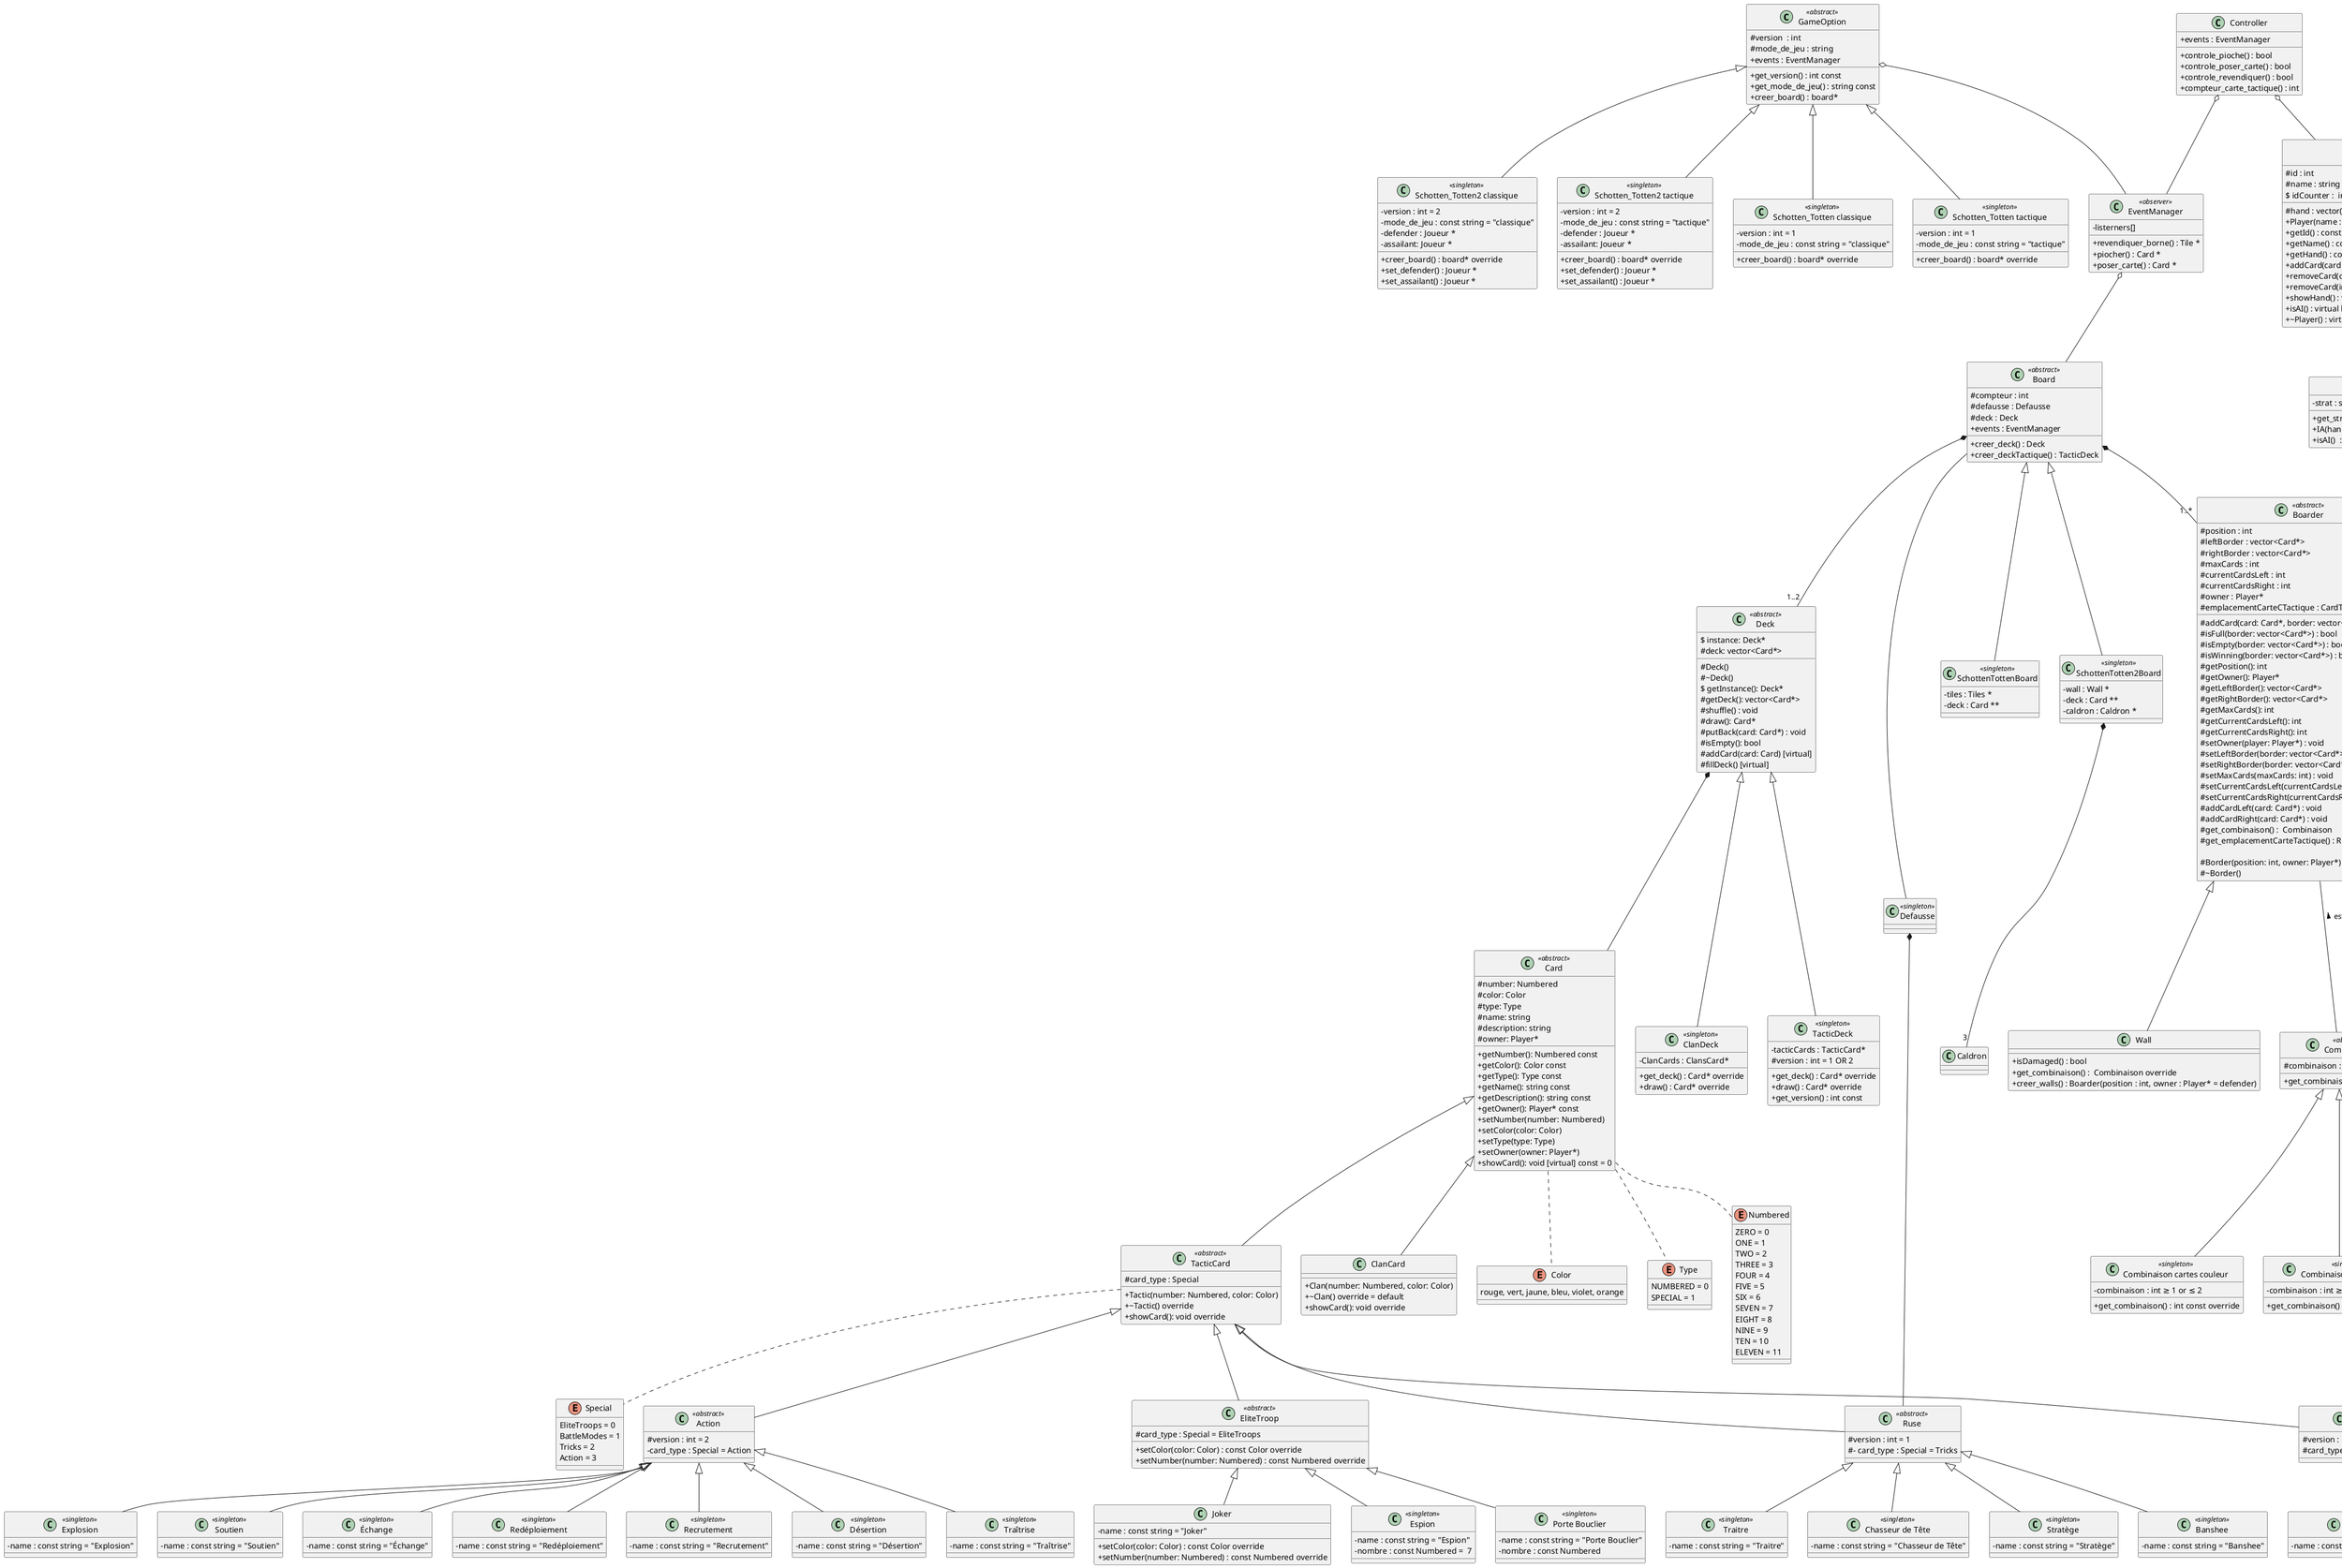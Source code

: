 @startuml ex
skinparam classAttributeIconSize 0
class GameOption  <<abstract>> {
# version  : int 
# mode_de_jeu : string
+ events : EventManager
+ get_version() : int const
+ get_mode_de_jeu() : string const
+ creer_board() : board*
}

class "Schotten_Totten classique" <<singleton>>{
- version : int = 1
- mode_de_jeu : const string = "classique"
+ creer_board() : board* override
}

class "Schotten_Totten tactique" <<singleton>> {
- version : int = 1
- mode_de_jeu : const string = "tactique"
+ creer_board() : board* override
}

class "Schotten_Totten2 classique" <<singleton>> {
- version : int = 2
- mode_de_jeu : const string = "classique"
- defender : Joueur *
- assailant: Joueur *
+ creer_board() : board* override
+ set_defender() : Joueur *
+ set_assailant() : Joueur *
}

class "Schotten_Totten2 tactique" <<singleton>> {
- version : int = 2
- mode_de_jeu : const string = "tactique"
- defender : Joueur *
- assailant: Joueur *
+ creer_board() : board* override
+ set_defender() : Joueur *
+ set_assailant() : Joueur *
}

class EventManager <<observer>> {
-listerners[]
+ revendiquer_borne() : Tile *
+ piocher() : Card *
+ poser_carte() : Card *
}

class Controller {
+ events : EventManager
+ controle_pioche() : bool
+ controle_poser_carte() : bool
+ controle_revendiquer() : bool
+ compteur_carte_tactique() : int
}

class Player <<abstract>> {
# id : int
# name : string 
# hand : vector(Card *)
$ idCounter :  int

+ Player(name : const string&,  hand : const vector<Card*>&)
+ getId() : const int& const
+ getName() : const string & const
+ getHand() : const vector<Card*>& const
+ addCard(card : Card *) : void
+ removeCard(card : Card *) : void
+ removeCard(index : int) : void
+ showHand() : void const
+ isAI() : virtual bool const  = 0
+ ~Player() : virtual = default
}

class Human {
+ Human(name : string, hand : vector<Card *> ) : Player(name, hand)
+  isAI()  : bool const override = 0
}

class IA {
- strat : strategie
+ get_strategie() : strategie *const
+ IA(hand : vector<Card *>) : Player("IA", hand)
+ isAI()  : bool const override =  1
}


class SchottenTottenBoard <<singleton>>{
- tiles : Tiles *
- deck : Card ** 
}

class SchottenTotten2Board <<singleton>> {
- wall : Wall *
- deck : Card **
- caldron : Caldron *
}

class Board <<abstract>> {
# compteur : int
# defausse : Defausse
# deck : Deck
+ events : EventManager
+ creer_deck() : Deck
+ creer_deckTactique() : TacticDeck
}

class Boarder <<abstract>>{
# position : int
# leftBorder : vector<Card*> 
# rightBorder : vector<Card*> 
# maxCards : int
# currentCardsLeft : int
# currentCardsRight : int
# owner : Player*
# emplacementCarteCTactique : CardTactique 

# addCard(card: Card*, border: vector<Card*>) : void
# isFull(border: vector<Card*>) : bool
# isEmpty(border: vector<Card*>) : bool
# isWinning(border: vector<Card*>) : bool
# getPosition(): int                              
# getOwner(): Player*                             
# getLeftBorder(): vector<Card*>              
# getRightBorder(): vector<Card*>             
# getMaxCards(): int                              
# getCurrentCardsLeft(): int                      
# getCurrentCardsRight(): int                     
# setOwner(player: Player*) : void                       
# setLeftBorder(border: vector<Card*>) : void        
# setRightBorder(border: vector<Card*>) :void       
# setMaxCards(maxCards: int) : void                      
# setCurrentCardsLeft(currentCardsLeft: int) : void       
# setCurrentCardsRight(currentCardsRight: int) : void
# addCardLeft(card: Card*) : void                        
# addCardRight(card: Card*) : void
# get_combinaison() :  Combinaison
# get_emplacementCarteTactique() : Rule

# Border(position: int, owner: Player*)            
# ~Border()
}

class Combinaison <<abstract>> {
# combinaison : int
+ get_combinaison() : int const 
}

class "Combinaison cartes couleur" <<singleton>> {
- combinaison : int ≥ 1 or ≤ 2
+ get_combinaison() : int const override
}

class "Combinaison cartes force" <<singleton>>{
- combinaison : int ≥ 3 or ≤ 4
+ get_combinaison() : int const override
}

class "Combinaison cartes identique" <<singleton>>{
- combinaison : int ≥ 5 or ≤ 6
+ get_combinaison() : int const override
}

class Tile {
+ get_combinaison() : Combinaison override
+ creer_frontieres() :  Boarder(position : int, owner : Player*)
}

class Wall {
+ isDamaged() : bool 
+ get_combinaison() :  Combinaison override
+ creer_walls() : Boarder(position : int, owner : Player* = defender)
}

class Caldron 

class Strategie 

class Deck <<abstract>> {
$ instance: Deck* 
# deck: vector<Card*> 
# Deck() 
# ~Deck()
$ getInstance(): Deck*
# getDeck(): vector<Card*>
# shuffle() : void
# draw(): Card*
# putBack(card: Card*) : void
# isEmpty(): bool
# addCard(card: Card) [virtual]
# fillDeck() [virtual]
}

class ClanDeck <<singleton>> {
- ClanCards : ClansCard*
+ get_deck() : Card* override
+ draw() : Card* override
}

class TacticDeck <<singleton>>{
- tacticCards : TacticCard*
# version : int = 1 OR 2
+ get_deck() : Card* override
+ draw() : Card* override
+get_version() : int const
} 

class Card <<abstract>> {
# number: Numbered
# color: Color
# type: Type
# name: string
# description: string
# owner: Player*
+ getNumber(): Numbered const
+ getColor(): Color const
+ getType(): Type const
+ getName(): string const
+ getDescription(): string const
+ getOwner(): Player* const
+ setNumber(number: Numbered)
+ setColor(color: Color)
+ setType(type: Type)
+ setOwner(owner: Player*)
+ showCard(): void [virtual] const = 0

}

class ClanCard {
+ Clan(number: Numbered, color: Color)
+ ~Clan() override = default
+ showCard(): void override
}

enum Color{
rouge, vert, jaune, bleu, violet, orange
}

enum Type {
    NUMBERED = 0
    SPECIAL = 1
}


enum Numbered {
    ZERO = 0
    ONE = 1
    TWO = 2
    THREE = 3
    FOUR = 4
    FIVE = 5
    SIX = 6
    SEVEN = 7
    EIGHT = 8
    NINE = 9
    TEN = 10
    ELEVEN = 11
}

enum Special {
    EliteTroops = 0
    BattleModes = 1
    Tricks = 2
    Action = 3
}

class TacticCard <<abstract>> {
# card_type : Special
+ Tactic(number: Numbered, color: Color)
+ ~Tactic() override
+ showCard(): void override
}

class EliteTroop <<abstract>>{
# card_type : Special = EliteTroops
+ setColor(color: Color) : const Color override
+ setNumber(number: Numbered) : const Numbered override
}

class CombatMode <<abstract>> {
# version : int = 1
# card_type : Special = battleModes
}

class Ruse <<abstract>> {
# version : int = 1
# - card_type : Special = Tricks
}

class Defausse <<singleton>> {

}

class Joker {
- name : const string = "Joker"
+ setColor(color: Color) : const Color override
+ setNumber(number: Numbered) : const Numbered override
}

class Espion <<singleton>> {
- name : const string = "Espion"
- nombre : const Numbered =  7
}

class "Porte Bouclier" <<singleton>> {
- name : const string = "Porte Bouclier"
- nombre : const Numbered 
}

class "Collin Maillard" <<singleton>> {
- name : const string = "Collin Maillard"
}

class "Combat de boue" <<singleton>> {
- name : const string = "Combat de boue"

}

class "Chasseur de Tête" <<singleton>> {
- name : const string = "Chasseur de Tête"
}

class Stratège <<singleton>> {
- name : const string = "Stratège"
}

class Banshee <<singleton>> {
- name : const string = "Banshee"
}

class Traitre <<singleton>> {
- name : const string = "Traitre"
}


class Action <<abstract>> {
# version : int = 2
    - card_type : Special = Action
}

class Redéploiement <<singleton>> {
    - name : const string = "Redéploiement"
}
class Recrutement <<singleton>> {
    - name : const string = "Recrutement"
}
class Désertion <<singleton>> {
    - name : const string = "Désertion"
}
class Traîtrise <<singleton>> {
    - name : const string = "Traîtrise"
}
class Explosion <<singleton>> {
    - name : const string = "Explosion"
}
class Soutien <<singleton>> {
    - name : const string = "Soutien"
}
class Échange <<singleton>> {
    - name : const string = "Échange"
}

GameOption o--EventManager
GameOption <|-- "Schotten_Totten classique"
GameOption <|-- "Schotten_Totten tactique"
GameOption <|-- "Schotten_Totten2 classique"
GameOption <|-- "Schotten_Totten2 tactique"

Controller o-- EventManager
Controller o-- Player
EventManager o-- Board

Board  *-- "1..*" Boarder
Boarder <|-- Tile
Boarder  <|-- Wall
Boarder  -- Combinaison : est la condition de revendication <
Combinaison  <|-- "Combinaison cartes couleur"
Combinaison  <|-- "Combinaison cartes force" 
Combinaison <|-- "Combinaison cartes identique" 

Player <|-- Human
Player <|-- IA
IA *-- Strategie

Board <|-- SchottenTottenBoard
Board <|-- SchottenTotten2Board
SchottenTotten2Board *-- "3" Caldron

Deck <|-- ClanDeck
Deck <|-- TacticDeck
Deck *-- Card
Card <|-- ClanCard
Card <|-- TacticCard
Card .. Numbered 
Card .. Color
Card .. Type

TacticCard .. Special


TacticCard <|-- CombatMode
TacticCard <|-- EliteTroop
TacticCard <|-- Ruse
Defausse *-- Ruse

EliteTroop <|-- Joker
EliteTroop <|-- Espion
EliteTroop <|-- "Porte Bouclier"

CombatMode <|-- "Combat de boue"
CombatMode <|-- "Collin Maillard"

Ruse <|-- "Chasseur de Tête"
Ruse <|-- Stratège
Ruse <|-- Banshee
Ruse <|-- Traitre

TacticCard <|-- Action
Action <|-- Redéploiement
Action <|-- Recrutement
Action <|-- Désertion
Action <|-- Traîtrise
Action <|-- Explosion
Action <|-- Soutien
Action <|-- Échange

Board  *-- "1..2" Deck 
Board -- Defausse

note bottom of Strategie : On basera notre stratégie sur l'aléatoire
@enduml

